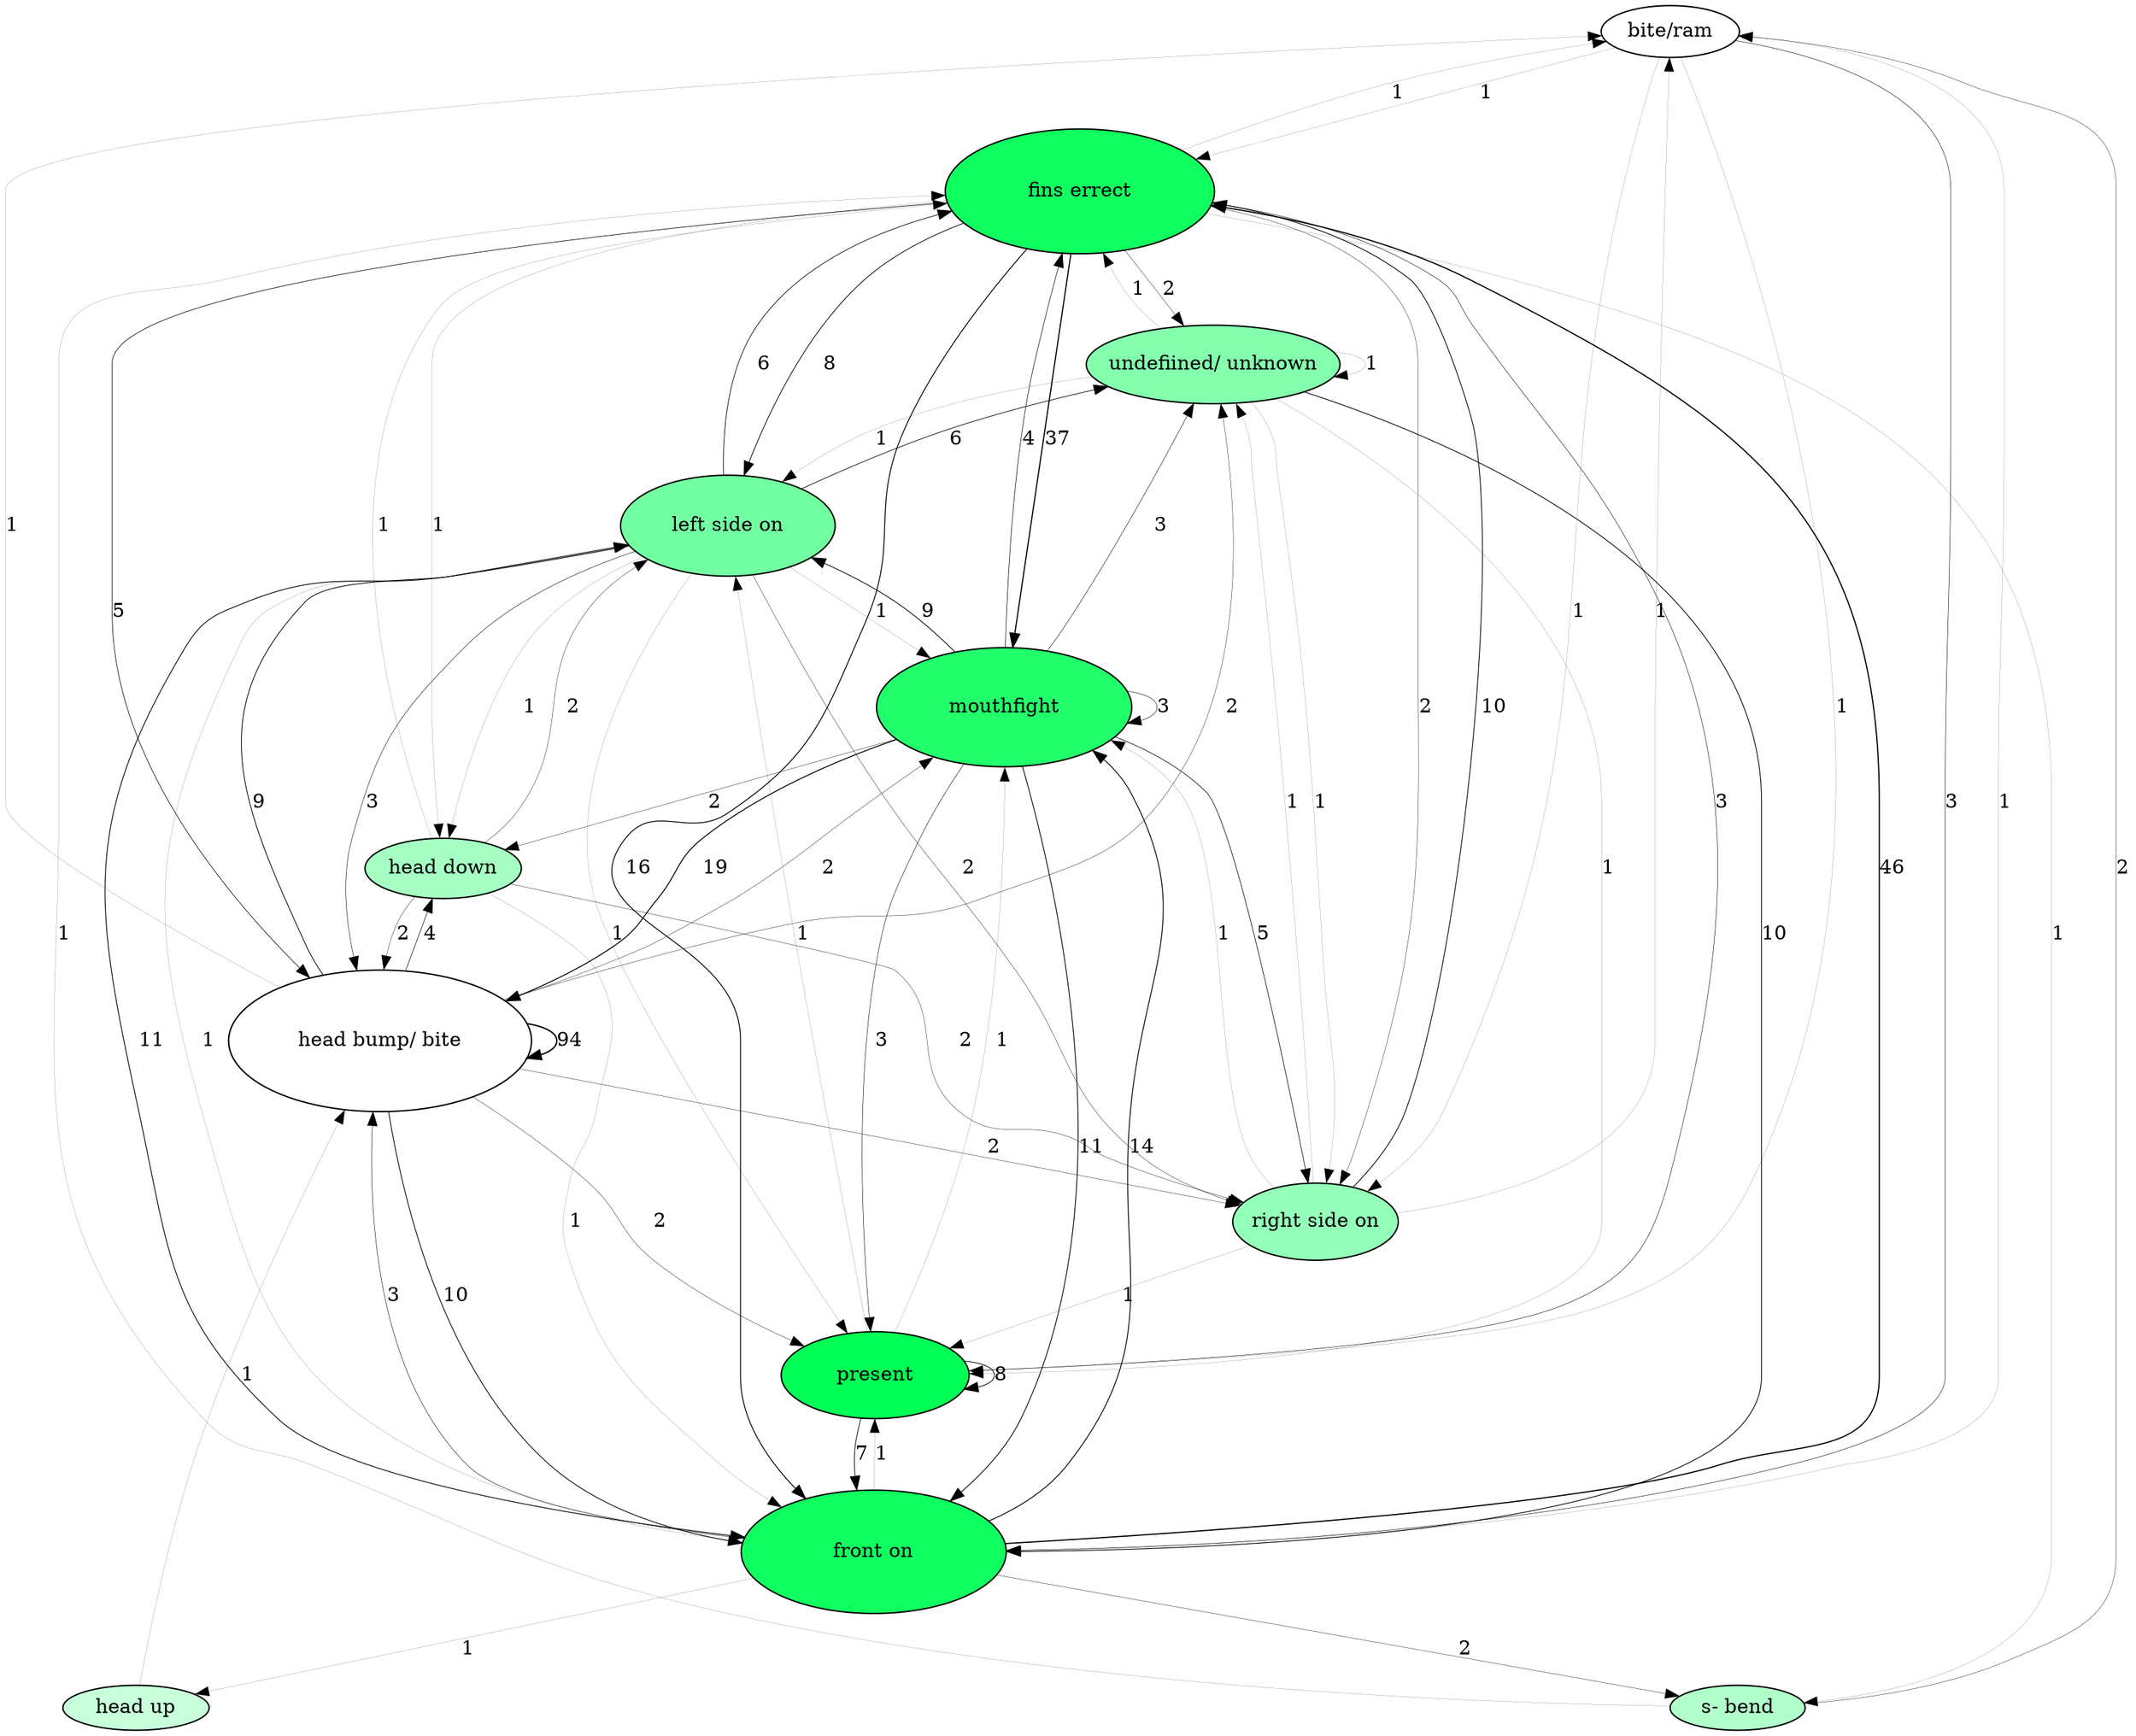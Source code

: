 digraph  {
"bite/ram" [fillcolor="0.3888888888888889 0.0 1", height="0.5186759798500812", style=filled, tooltip="1234 &#013; 234 &#013; 234", width="1.111448528250174"];
"fins errect" [fillcolor="0.3888888888888889 0.940025621942613 1", height="1.2419960898007287", style=filled, tooltip="1234 &#013; 234 &#013; 234", width="2.661420192430133"];
"front on" [fillcolor="0.3888888888888889 0.9337400281027853 1", height="1.2256831219693487", style=filled, tooltip="1234 &#013; 234 &#013; 234", width="2.626463832791462"];
present [fillcolor="0.3888888888888889 1.0 1", height="0.8672003128988951", style=filled, tooltip="1234 &#013; 234 &#013; 234", width="1.8582863847833466"];
"right side on" [fillcolor="0.3888888888888889 0.42172789864004817 1", height="0.7639505580000984", style=filled, tooltip="1234 &#013; 234 &#013; 234", width="1.637036910000211"];
"head bump/ bite" [fillcolor="0.3888888888888889 0.0 1", height="1.4", style=filled, tooltip="1234 &#013; 234 &#013; 234", width="3.0"];
"head down" [fillcolor="0.3888888888888889 0.3536820720810689 1", height="0.6019537765503913", style=filled, tooltip="1234 &#013; 234 &#013; 234", width="1.2899009497508385"];
"left side on" [fillcolor="0.3888888888888889 0.5521694599988637 1", height="0.9940657262697981", style=filled, tooltip="1234 &#013; 234 &#013; 234", width="2.13014084200671"];
mouthfight [fillcolor="0.3888888888888889 0.8697710655231307 1", height="1.1803597332204234", style=filled, tooltip="1234 &#013; 234 &#013; 234", width="2.529342285472336"];
"s- bend" [fillcolor="0.3888888888888889 0.3079567154686432 1", height="0.31802472099995077", style=filled, tooltip="1234 &#013; 234 &#013; 234", width="0.6814815449998946"];
"undefiined/ unknown" [fillcolor="0.3888888888888889 0.48446822251251115 1", height="0.7839225161985851", style=filled, tooltip="1234 &#013; 234 &#013; 234", width="1.6798339632826824"];
"head up" [fillcolor="0.3888888888888889 0.21962572754284745 1", height="0.0", style=filled, tooltip="1234 &#013; 234 &#013; 234", width="0.0"];
"bite/ram" -> "fins errect"  [label=1, penwidth="0.09090909090909091"];
"bite/ram" -> "front on"  [label=3, penwidth="0.3107359989365573"];
"bite/ram" -> present  [label=1, penwidth="0.09090909090909091"];
"bite/ram" -> "right side on"  [label=1, penwidth="0.09090909090909091"];
"fins errect" -> "bite/ram"  [label=1, penwidth="0.09090909090909091"];
"fins errect" -> "front on"  [label=16, penwidth="0.64569043854967"];
"fins errect" -> "head bump/ bite"  [label=5, penwidth="0.41294969031062434"];
"fins errect" -> "head down"  [label=1, penwidth="0.09090909090909091"];
"fins errect" -> "left side on"  [label=8, penwidth="0.5069951016395252"];
"fins errect" -> mouthfight  [label=37, penwidth="0.8134359805726857"];
"fins errect" -> "right side on"  [label=2, penwidth="0.2296044278192357"];
"fins errect" -> "s- bend"  [label=1, penwidth="0.09090909090909091"];
"fins errect" -> "undefiined/ unknown"  [label=2, penwidth="0.2296044278192357"];
"front on" -> "bite/ram"  [label=1, penwidth="0.09090909090909091"];
"front on" -> "fins errect"  [label=46, penwidth="0.8570013773484767"];
"front on" -> "head bump/ bite"  [label=3, penwidth="0.3107359989365573"];
"front on" -> "head up"  [label=1, penwidth="0.09090909090909091"];
"front on" -> "left side on"  [label=1, penwidth="0.09090909090909091"];
"front on" -> mouthfight  [label=14, penwidth="0.6189714645603683"];
"front on" -> present  [label=1, penwidth="0.09090909090909091"];
"front on" -> "s- bend"  [label=2, penwidth="0.2296044278192357"];
present -> "fins errect"  [label=3, penwidth="0.3107359989365573"];
present -> "front on"  [label=7, penwidth="0.4802761276502236"];
present -> "left side on"  [label=1, penwidth="0.09090909090909091"];
present -> mouthfight  [label=1, penwidth="0.09090909090909091"];
present -> present  [label=8, penwidth="0.5069951016395252"];
"right side on" -> "bite/ram"  [label=1, penwidth="0.09090909090909091"];
"right side on" -> "fins errect"  [label=10, penwidth="0.5516450272207691"];
"right side on" -> mouthfight  [label=1, penwidth="0.09090909090909091"];
"right side on" -> present  [label=1, penwidth="0.09090909090909091"];
"right side on" -> "undefiined/ unknown"  [label=1, penwidth="0.09090909090909091"];
"head bump/ bite" -> "bite/ram"  [label=1, penwidth="0.09090909090909091"];
"head bump/ bite" -> "front on"  [label=10, penwidth="0.5516450272207691"];
"head bump/ bite" -> "head bump/ bite"  [label=94, penwidth="1.0"];
"head bump/ bite" -> "head down"  [label=4, penwidth="0.36829976472938053"];
"head bump/ bite" -> "left side on"  [label=9, penwidth="0.5305629069640238"];
"head bump/ bite" -> mouthfight  [label=2, penwidth="0.2296044278192357"];
"head bump/ bite" -> present  [label=2, penwidth="0.2296044278192357"];
"head bump/ bite" -> "right side on"  [label=2, penwidth="0.2296044278192357"];
"head bump/ bite" -> "undefiined/ unknown"  [label=2, penwidth="0.2296044278192357"];
"head down" -> "fins errect"  [label=1, penwidth="0.09090909090909091"];
"head down" -> "front on"  [label=1, penwidth="0.09090909090909091"];
"head down" -> "head bump/ bite"  [label=2, penwidth="0.2296044278192357"];
"head down" -> "left side on"  [label=2, penwidth="0.2296044278192357"];
"head down" -> "right side on"  [label=2, penwidth="0.2296044278192357"];
"left side on" -> "fins errect"  [label=6, penwidth="0.4494313358467021"];
"left side on" -> "front on"  [label=11, penwidth="0.5707161247735983"];
"left side on" -> "head bump/ bite"  [label=3, penwidth="0.3107359989365573"];
"left side on" -> "head down"  [label=1, penwidth="0.09090909090909091"];
"left side on" -> mouthfight  [label=1, penwidth="0.09090909090909091"];
"left side on" -> present  [label=1, penwidth="0.09090909090909091"];
"left side on" -> "right side on"  [label=2, penwidth="0.2296044278192357"];
"left side on" -> "undefiined/ unknown"  [label=6, penwidth="0.4494313358467021"];
mouthfight -> "fins errect"  [label=4, penwidth="0.36829976472938053"];
mouthfight -> "front on"  [label=11, penwidth="0.5707161247735983"];
mouthfight -> "head bump/ bite"  [label=19, penwidth="0.6800768285560226"];
mouthfight -> "head down"  [label=2, penwidth="0.2296044278192357"];
mouthfight -> "left side on"  [label=9, penwidth="0.5305629069640238"];
mouthfight -> mouthfight  [label=3, penwidth="0.3107359989365573"];
mouthfight -> present  [label=3, penwidth="0.3107359989365573"];
mouthfight -> "right side on"  [label=5, penwidth="0.41294969031062434"];
mouthfight -> "undefiined/ unknown"  [label=3, penwidth="0.3107359989365573"];
"s- bend" -> "bite/ram"  [label=2, penwidth="0.2296044278192357"];
"s- bend" -> "fins errect"  [label=1, penwidth="0.09090909090909091"];
"undefiined/ unknown" -> "fins errect"  [label=1, penwidth="0.09090909090909091"];
"undefiined/ unknown" -> "front on"  [label=10, penwidth="0.5516450272207691"];
"undefiined/ unknown" -> "left side on"  [label=1, penwidth="0.09090909090909091"];
"undefiined/ unknown" -> present  [label=1, penwidth="0.09090909090909091"];
"undefiined/ unknown" -> "right side on"  [label=1, penwidth="0.09090909090909091"];
"undefiined/ unknown" -> "undefiined/ unknown"  [label=1, penwidth="0.09090909090909091"];
"head up" -> "head bump/ bite"  [label=1, penwidth="0.09090909090909091"];
}
